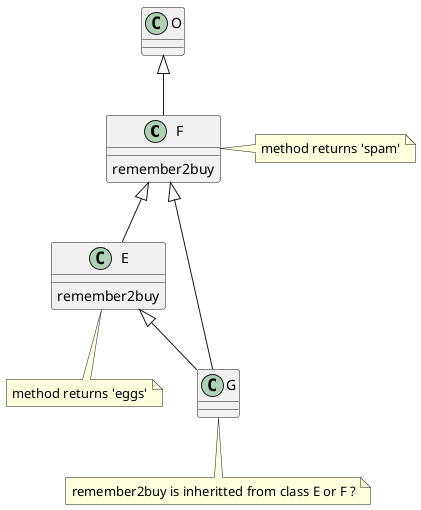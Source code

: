 @startuml FEG

class F{
    {method} remember2buy
}
note right: method returns 'spam'

class E{
    {method} remember2buy
}
note bottom: method returns 'eggs'

class G{
}
note bottom: remember2buy is inheritted from class E or F ?

F -u-|> O
E -u-|> F
G -u-|> E
G -u-|> F

@enduml
